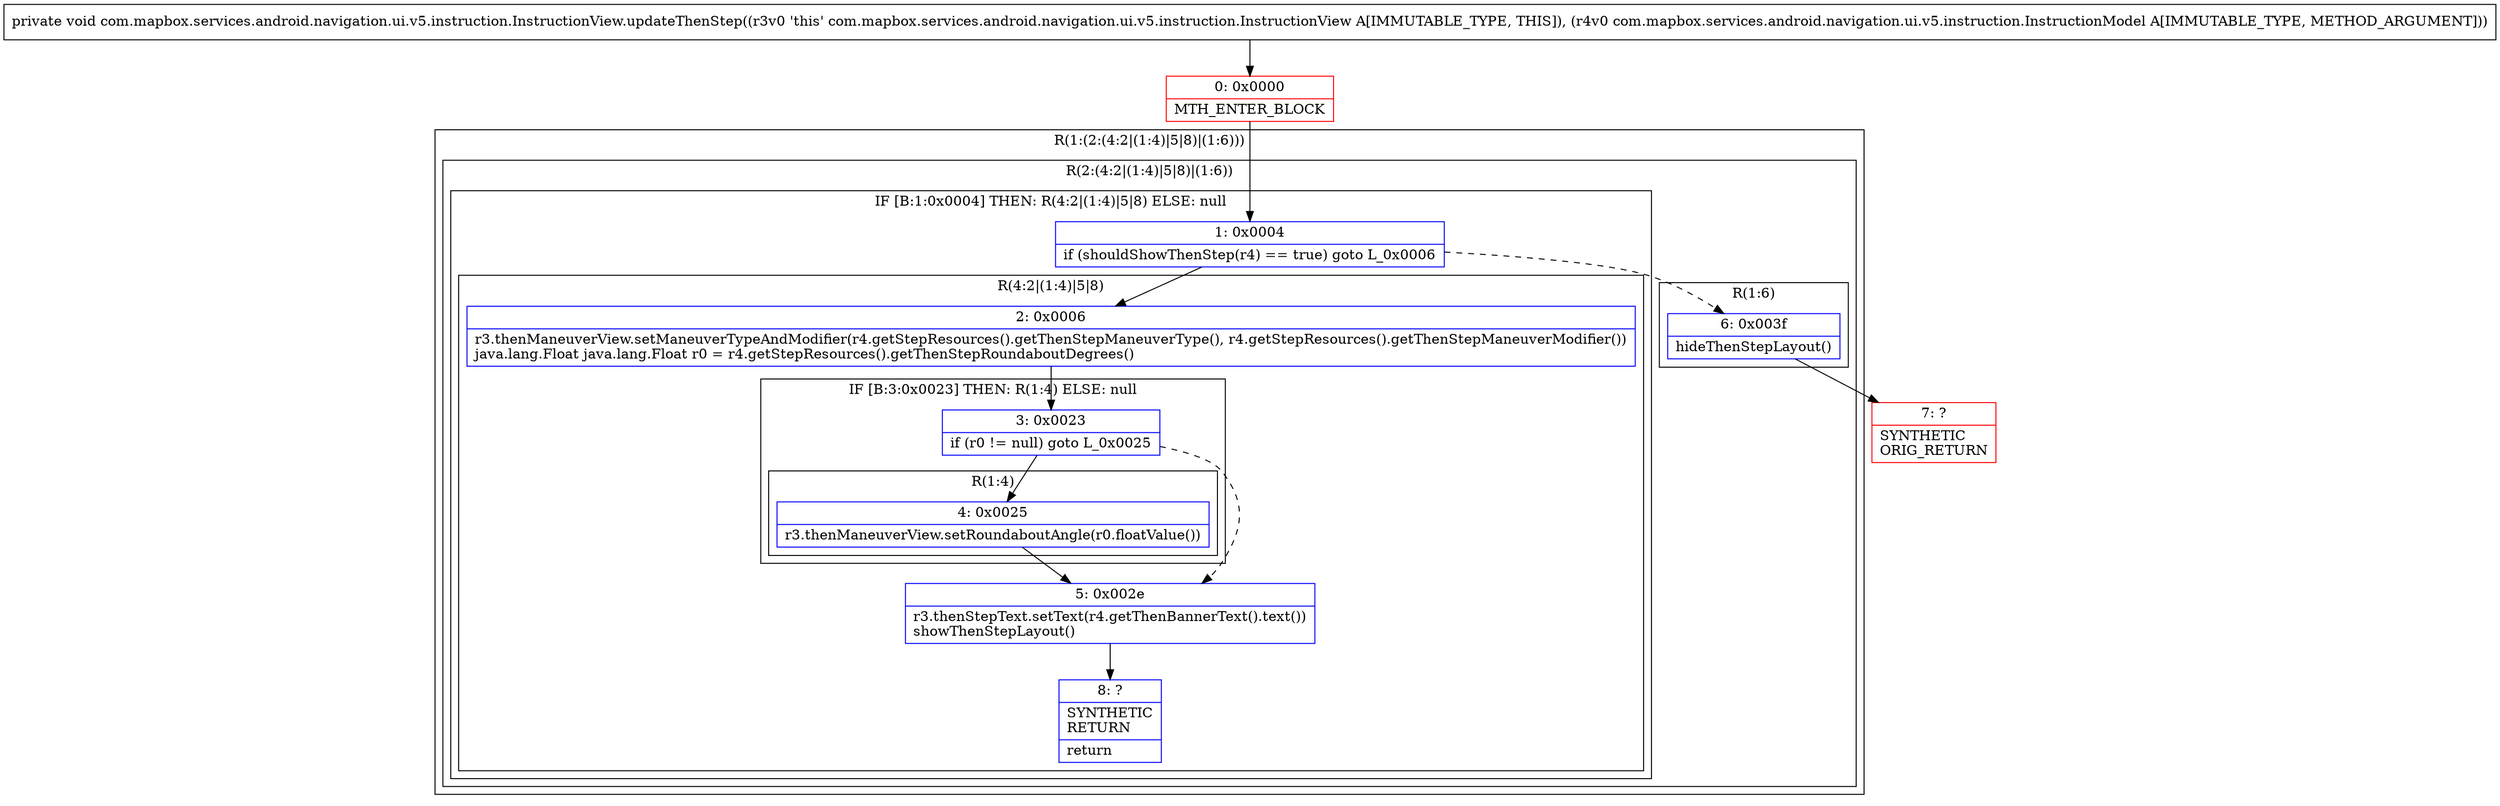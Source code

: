 digraph "CFG forcom.mapbox.services.android.navigation.ui.v5.instruction.InstructionView.updateThenStep(Lcom\/mapbox\/services\/android\/navigation\/ui\/v5\/instruction\/InstructionModel;)V" {
subgraph cluster_Region_1773085667 {
label = "R(1:(2:(4:2|(1:4)|5|8)|(1:6)))";
node [shape=record,color=blue];
subgraph cluster_Region_352816022 {
label = "R(2:(4:2|(1:4)|5|8)|(1:6))";
node [shape=record,color=blue];
subgraph cluster_IfRegion_537596160 {
label = "IF [B:1:0x0004] THEN: R(4:2|(1:4)|5|8) ELSE: null";
node [shape=record,color=blue];
Node_1 [shape=record,label="{1\:\ 0x0004|if (shouldShowThenStep(r4) == true) goto L_0x0006\l}"];
subgraph cluster_Region_1464433185 {
label = "R(4:2|(1:4)|5|8)";
node [shape=record,color=blue];
Node_2 [shape=record,label="{2\:\ 0x0006|r3.thenManeuverView.setManeuverTypeAndModifier(r4.getStepResources().getThenStepManeuverType(), r4.getStepResources().getThenStepManeuverModifier())\ljava.lang.Float java.lang.Float r0 = r4.getStepResources().getThenStepRoundaboutDegrees()\l}"];
subgraph cluster_IfRegion_637657649 {
label = "IF [B:3:0x0023] THEN: R(1:4) ELSE: null";
node [shape=record,color=blue];
Node_3 [shape=record,label="{3\:\ 0x0023|if (r0 != null) goto L_0x0025\l}"];
subgraph cluster_Region_1149656196 {
label = "R(1:4)";
node [shape=record,color=blue];
Node_4 [shape=record,label="{4\:\ 0x0025|r3.thenManeuverView.setRoundaboutAngle(r0.floatValue())\l}"];
}
}
Node_5 [shape=record,label="{5\:\ 0x002e|r3.thenStepText.setText(r4.getThenBannerText().text())\lshowThenStepLayout()\l}"];
Node_8 [shape=record,label="{8\:\ ?|SYNTHETIC\lRETURN\l|return\l}"];
}
}
subgraph cluster_Region_1893820950 {
label = "R(1:6)";
node [shape=record,color=blue];
Node_6 [shape=record,label="{6\:\ 0x003f|hideThenStepLayout()\l}"];
}
}
}
Node_0 [shape=record,color=red,label="{0\:\ 0x0000|MTH_ENTER_BLOCK\l}"];
Node_7 [shape=record,color=red,label="{7\:\ ?|SYNTHETIC\lORIG_RETURN\l}"];
MethodNode[shape=record,label="{private void com.mapbox.services.android.navigation.ui.v5.instruction.InstructionView.updateThenStep((r3v0 'this' com.mapbox.services.android.navigation.ui.v5.instruction.InstructionView A[IMMUTABLE_TYPE, THIS]), (r4v0 com.mapbox.services.android.navigation.ui.v5.instruction.InstructionModel A[IMMUTABLE_TYPE, METHOD_ARGUMENT])) }"];
MethodNode -> Node_0;
Node_1 -> Node_2;
Node_1 -> Node_6[style=dashed];
Node_2 -> Node_3;
Node_3 -> Node_4;
Node_3 -> Node_5[style=dashed];
Node_4 -> Node_5;
Node_5 -> Node_8;
Node_6 -> Node_7;
Node_0 -> Node_1;
}

